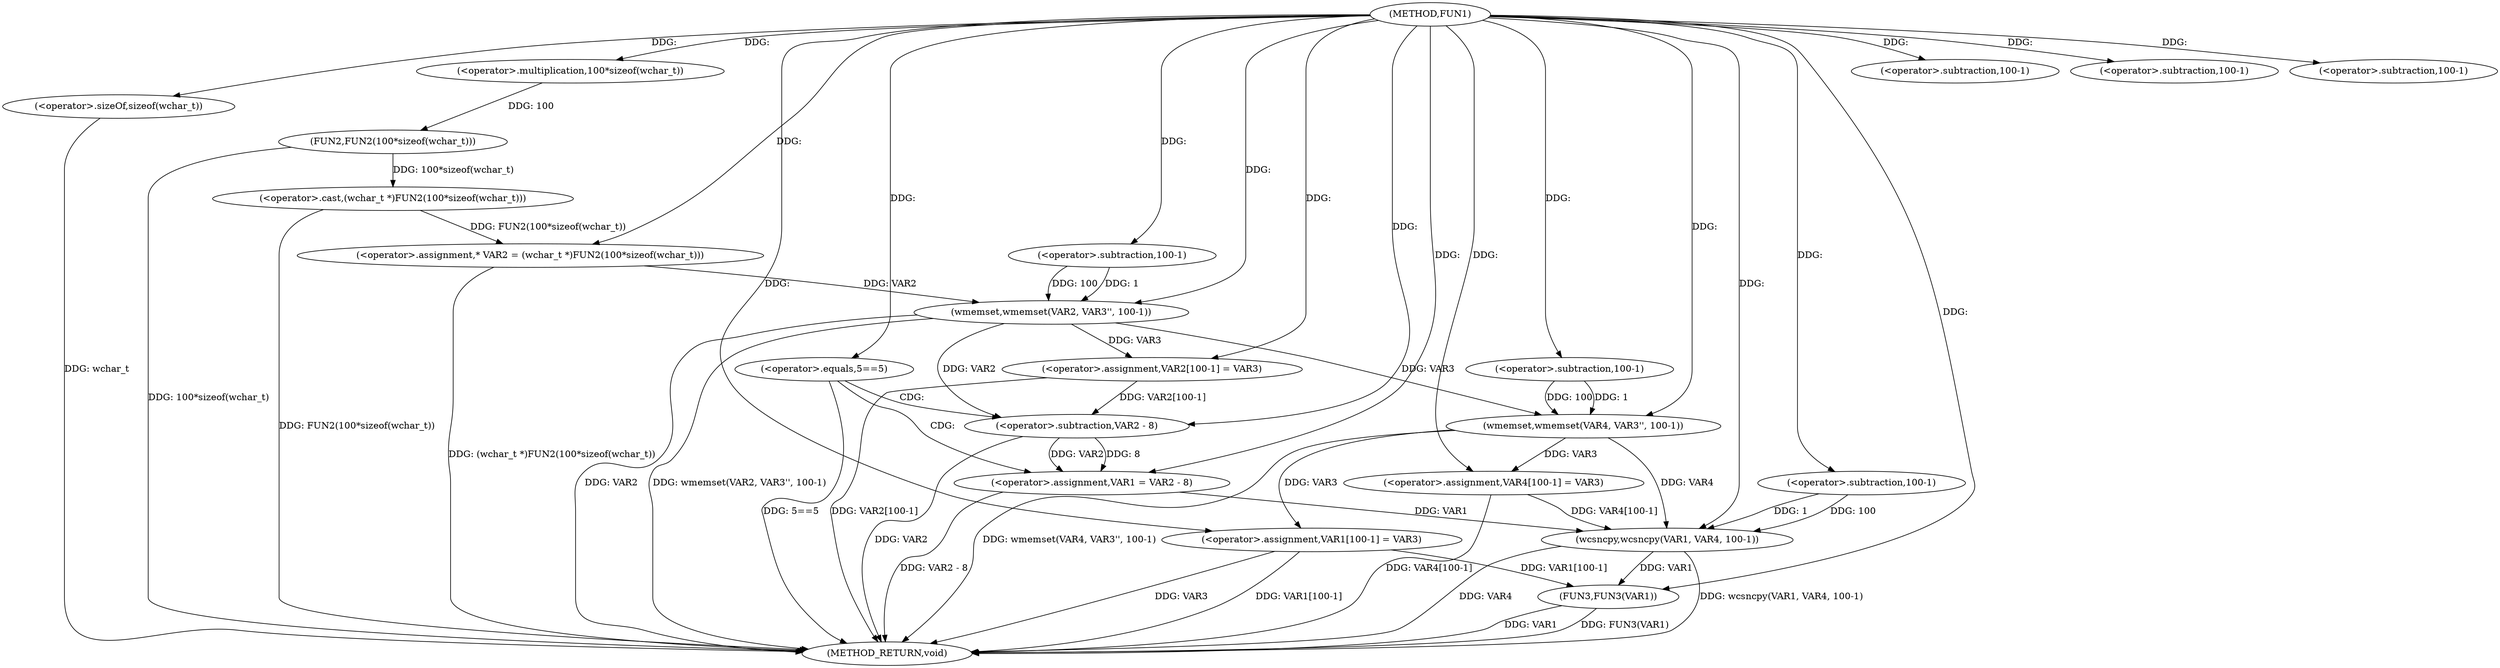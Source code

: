 digraph FUN1 {  
"1000100" [label = "(METHOD,FUN1)" ]
"1000166" [label = "(METHOD_RETURN,void)" ]
"1000104" [label = "(<operator>.assignment,* VAR2 = (wchar_t *)FUN2(100*sizeof(wchar_t)))" ]
"1000106" [label = "(<operator>.cast,(wchar_t *)FUN2(100*sizeof(wchar_t)))" ]
"1000108" [label = "(FUN2,FUN2(100*sizeof(wchar_t)))" ]
"1000109" [label = "(<operator>.multiplication,100*sizeof(wchar_t))" ]
"1000111" [label = "(<operator>.sizeOf,sizeof(wchar_t))" ]
"1000113" [label = "(wmemset,wmemset(VAR2, VAR3'', 100-1))" ]
"1000116" [label = "(<operator>.subtraction,100-1)" ]
"1000119" [label = "(<operator>.assignment,VAR2[100-1] = VAR3)" ]
"1000122" [label = "(<operator>.subtraction,100-1)" ]
"1000127" [label = "(<operator>.equals,5==5)" ]
"1000131" [label = "(<operator>.assignment,VAR1 = VAR2 - 8)" ]
"1000133" [label = "(<operator>.subtraction,VAR2 - 8)" ]
"1000138" [label = "(wmemset,wmemset(VAR4, VAR3'', 100-1))" ]
"1000141" [label = "(<operator>.subtraction,100-1)" ]
"1000144" [label = "(<operator>.assignment,VAR4[100-1] = VAR3)" ]
"1000147" [label = "(<operator>.subtraction,100-1)" ]
"1000151" [label = "(wcsncpy,wcsncpy(VAR1, VAR4, 100-1))" ]
"1000154" [label = "(<operator>.subtraction,100-1)" ]
"1000157" [label = "(<operator>.assignment,VAR1[100-1] = VAR3)" ]
"1000160" [label = "(<operator>.subtraction,100-1)" ]
"1000164" [label = "(FUN3,FUN3(VAR1))" ]
  "1000164" -> "1000166"  [ label = "DDG: FUN3(VAR1)"] 
  "1000106" -> "1000166"  [ label = "DDG: FUN2(100*sizeof(wchar_t))"] 
  "1000151" -> "1000166"  [ label = "DDG: wcsncpy(VAR1, VAR4, 100-1)"] 
  "1000144" -> "1000166"  [ label = "DDG: VAR4[100-1]"] 
  "1000138" -> "1000166"  [ label = "DDG: wmemset(VAR4, VAR3'', 100-1)"] 
  "1000157" -> "1000166"  [ label = "DDG: VAR3"] 
  "1000113" -> "1000166"  [ label = "DDG: VAR2"] 
  "1000157" -> "1000166"  [ label = "DDG: VAR1[100-1]"] 
  "1000133" -> "1000166"  [ label = "DDG: VAR2"] 
  "1000127" -> "1000166"  [ label = "DDG: 5==5"] 
  "1000151" -> "1000166"  [ label = "DDG: VAR4"] 
  "1000131" -> "1000166"  [ label = "DDG: VAR2 - 8"] 
  "1000111" -> "1000166"  [ label = "DDG: wchar_t"] 
  "1000113" -> "1000166"  [ label = "DDG: wmemset(VAR2, VAR3'', 100-1)"] 
  "1000119" -> "1000166"  [ label = "DDG: VAR2[100-1]"] 
  "1000104" -> "1000166"  [ label = "DDG: (wchar_t *)FUN2(100*sizeof(wchar_t))"] 
  "1000108" -> "1000166"  [ label = "DDG: 100*sizeof(wchar_t)"] 
  "1000164" -> "1000166"  [ label = "DDG: VAR1"] 
  "1000106" -> "1000104"  [ label = "DDG: FUN2(100*sizeof(wchar_t))"] 
  "1000100" -> "1000104"  [ label = "DDG: "] 
  "1000108" -> "1000106"  [ label = "DDG: 100*sizeof(wchar_t)"] 
  "1000109" -> "1000108"  [ label = "DDG: 100"] 
  "1000100" -> "1000109"  [ label = "DDG: "] 
  "1000100" -> "1000111"  [ label = "DDG: "] 
  "1000104" -> "1000113"  [ label = "DDG: VAR2"] 
  "1000100" -> "1000113"  [ label = "DDG: "] 
  "1000116" -> "1000113"  [ label = "DDG: 100"] 
  "1000116" -> "1000113"  [ label = "DDG: 1"] 
  "1000100" -> "1000116"  [ label = "DDG: "] 
  "1000113" -> "1000119"  [ label = "DDG: VAR3"] 
  "1000100" -> "1000119"  [ label = "DDG: "] 
  "1000100" -> "1000122"  [ label = "DDG: "] 
  "1000100" -> "1000127"  [ label = "DDG: "] 
  "1000133" -> "1000131"  [ label = "DDG: VAR2"] 
  "1000133" -> "1000131"  [ label = "DDG: 8"] 
  "1000100" -> "1000131"  [ label = "DDG: "] 
  "1000113" -> "1000133"  [ label = "DDG: VAR2"] 
  "1000119" -> "1000133"  [ label = "DDG: VAR2[100-1]"] 
  "1000100" -> "1000133"  [ label = "DDG: "] 
  "1000100" -> "1000138"  [ label = "DDG: "] 
  "1000113" -> "1000138"  [ label = "DDG: VAR3"] 
  "1000141" -> "1000138"  [ label = "DDG: 100"] 
  "1000141" -> "1000138"  [ label = "DDG: 1"] 
  "1000100" -> "1000141"  [ label = "DDG: "] 
  "1000138" -> "1000144"  [ label = "DDG: VAR3"] 
  "1000100" -> "1000144"  [ label = "DDG: "] 
  "1000100" -> "1000147"  [ label = "DDG: "] 
  "1000131" -> "1000151"  [ label = "DDG: VAR1"] 
  "1000100" -> "1000151"  [ label = "DDG: "] 
  "1000138" -> "1000151"  [ label = "DDG: VAR4"] 
  "1000144" -> "1000151"  [ label = "DDG: VAR4[100-1]"] 
  "1000154" -> "1000151"  [ label = "DDG: 100"] 
  "1000154" -> "1000151"  [ label = "DDG: 1"] 
  "1000100" -> "1000154"  [ label = "DDG: "] 
  "1000100" -> "1000157"  [ label = "DDG: "] 
  "1000138" -> "1000157"  [ label = "DDG: VAR3"] 
  "1000100" -> "1000160"  [ label = "DDG: "] 
  "1000151" -> "1000164"  [ label = "DDG: VAR1"] 
  "1000157" -> "1000164"  [ label = "DDG: VAR1[100-1]"] 
  "1000100" -> "1000164"  [ label = "DDG: "] 
  "1000127" -> "1000133"  [ label = "CDG: "] 
  "1000127" -> "1000131"  [ label = "CDG: "] 
}
